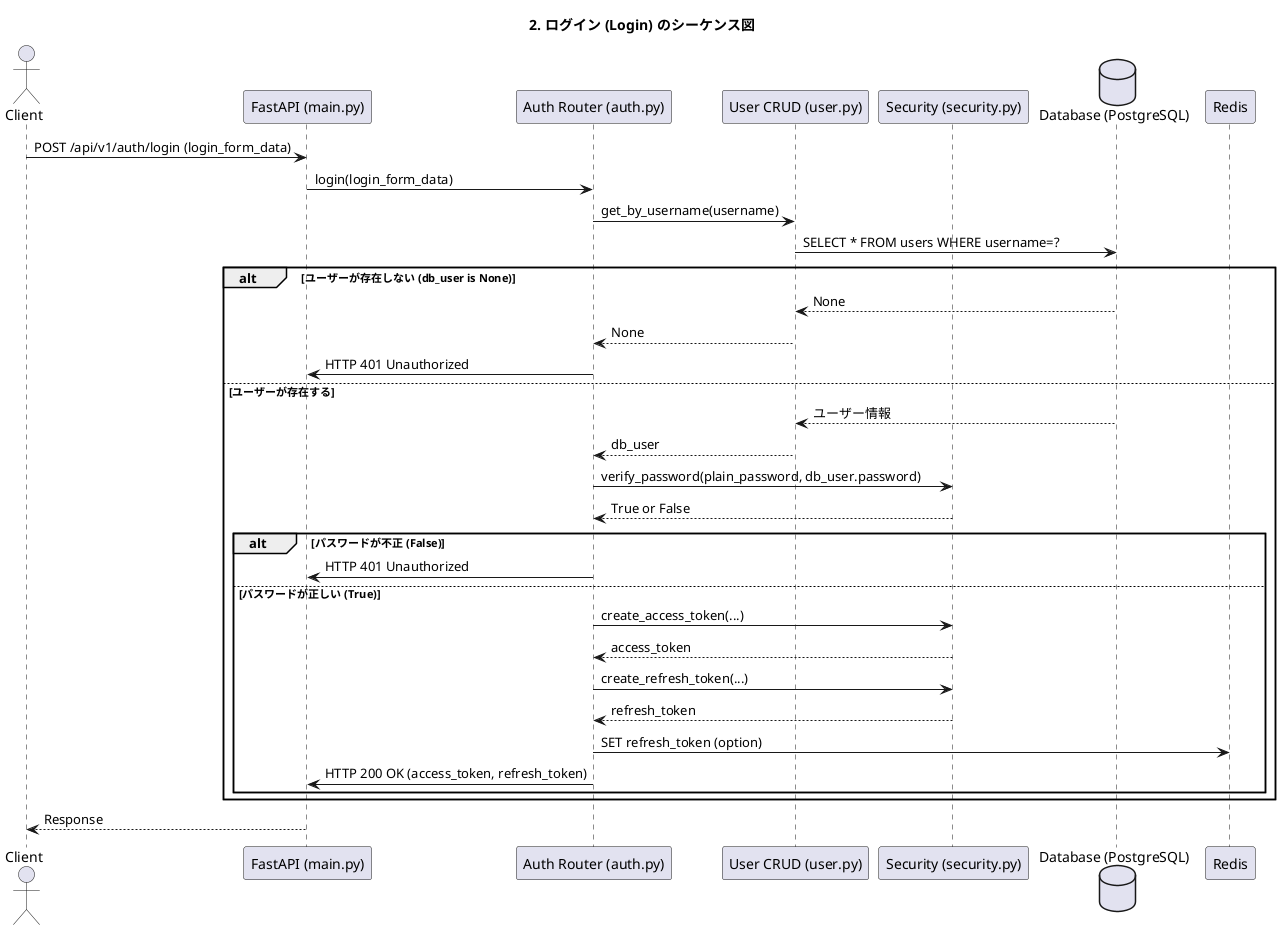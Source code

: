 @startuml
title 2. ログイン (Login) のシーケンス図

actor Client
participant "FastAPI (main.py)" as FastAPI
participant "Auth Router (auth.py)" as AuthRouter
participant "User CRUD (user.py)" as UserCRUD
participant "Security (security.py)" as Security
database "Database (PostgreSQL)" as DB
participant "Redis" as Redis

Client -> FastAPI: POST /api/v1/auth/login (login_form_data)
FastAPI -> AuthRouter: login(login_form_data)
AuthRouter -> UserCRUD: get_by_username(username)
UserCRUD -> DB: SELECT * FROM users WHERE username=?

alt ユーザーが存在しない (db_user is None)
    DB --> UserCRUD: None
    UserCRUD --> AuthRouter: None
    AuthRouter -> FastAPI: HTTP 401 Unauthorized
else ユーザーが存在する
    DB --> UserCRUD: ユーザー情報
    UserCRUD --> AuthRouter: db_user
    AuthRouter -> Security: verify_password(plain_password, db_user.password)
    Security --> AuthRouter: True or False

    alt パスワードが不正 (False)
        AuthRouter -> FastAPI: HTTP 401 Unauthorized
    else パスワードが正しい (True)
        AuthRouter -> Security: create_access_token(...)
        Security --> AuthRouter: access_token
        AuthRouter -> Security: create_refresh_token(...)
        Security --> AuthRouter: refresh_token
        AuthRouter -> Redis: SET refresh_token (option)
        AuthRouter -> FastAPI: HTTP 200 OK (access_token, refresh_token)
    end
end

Client <-- FastAPI: Response

@enduml
